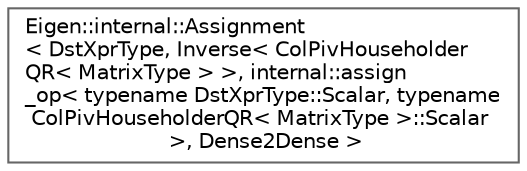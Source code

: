 digraph "Graphical Class Hierarchy"
{
 // LATEX_PDF_SIZE
  bgcolor="transparent";
  edge [fontname=Helvetica,fontsize=10,labelfontname=Helvetica,labelfontsize=10];
  node [fontname=Helvetica,fontsize=10,shape=box,height=0.2,width=0.4];
  rankdir="LR";
  Node0 [id="Node000000",label="Eigen::internal::Assignment\l\< DstXprType, Inverse\< ColPivHouseholder\lQR\< MatrixType \> \>, internal::assign\l_op\< typename DstXprType::Scalar, typename\l ColPivHouseholderQR\< MatrixType \>::Scalar\l \>, Dense2Dense \>",height=0.2,width=0.4,color="grey40", fillcolor="white", style="filled",URL="$structEigen_1_1internal_1_1Assignment_3_01DstXprType_00_01Inverse_3_01ColPivHouseholderQR_3_01Ma9e9558fe4cb2865b653bde72f78d0720.html",tooltip=" "];
}
